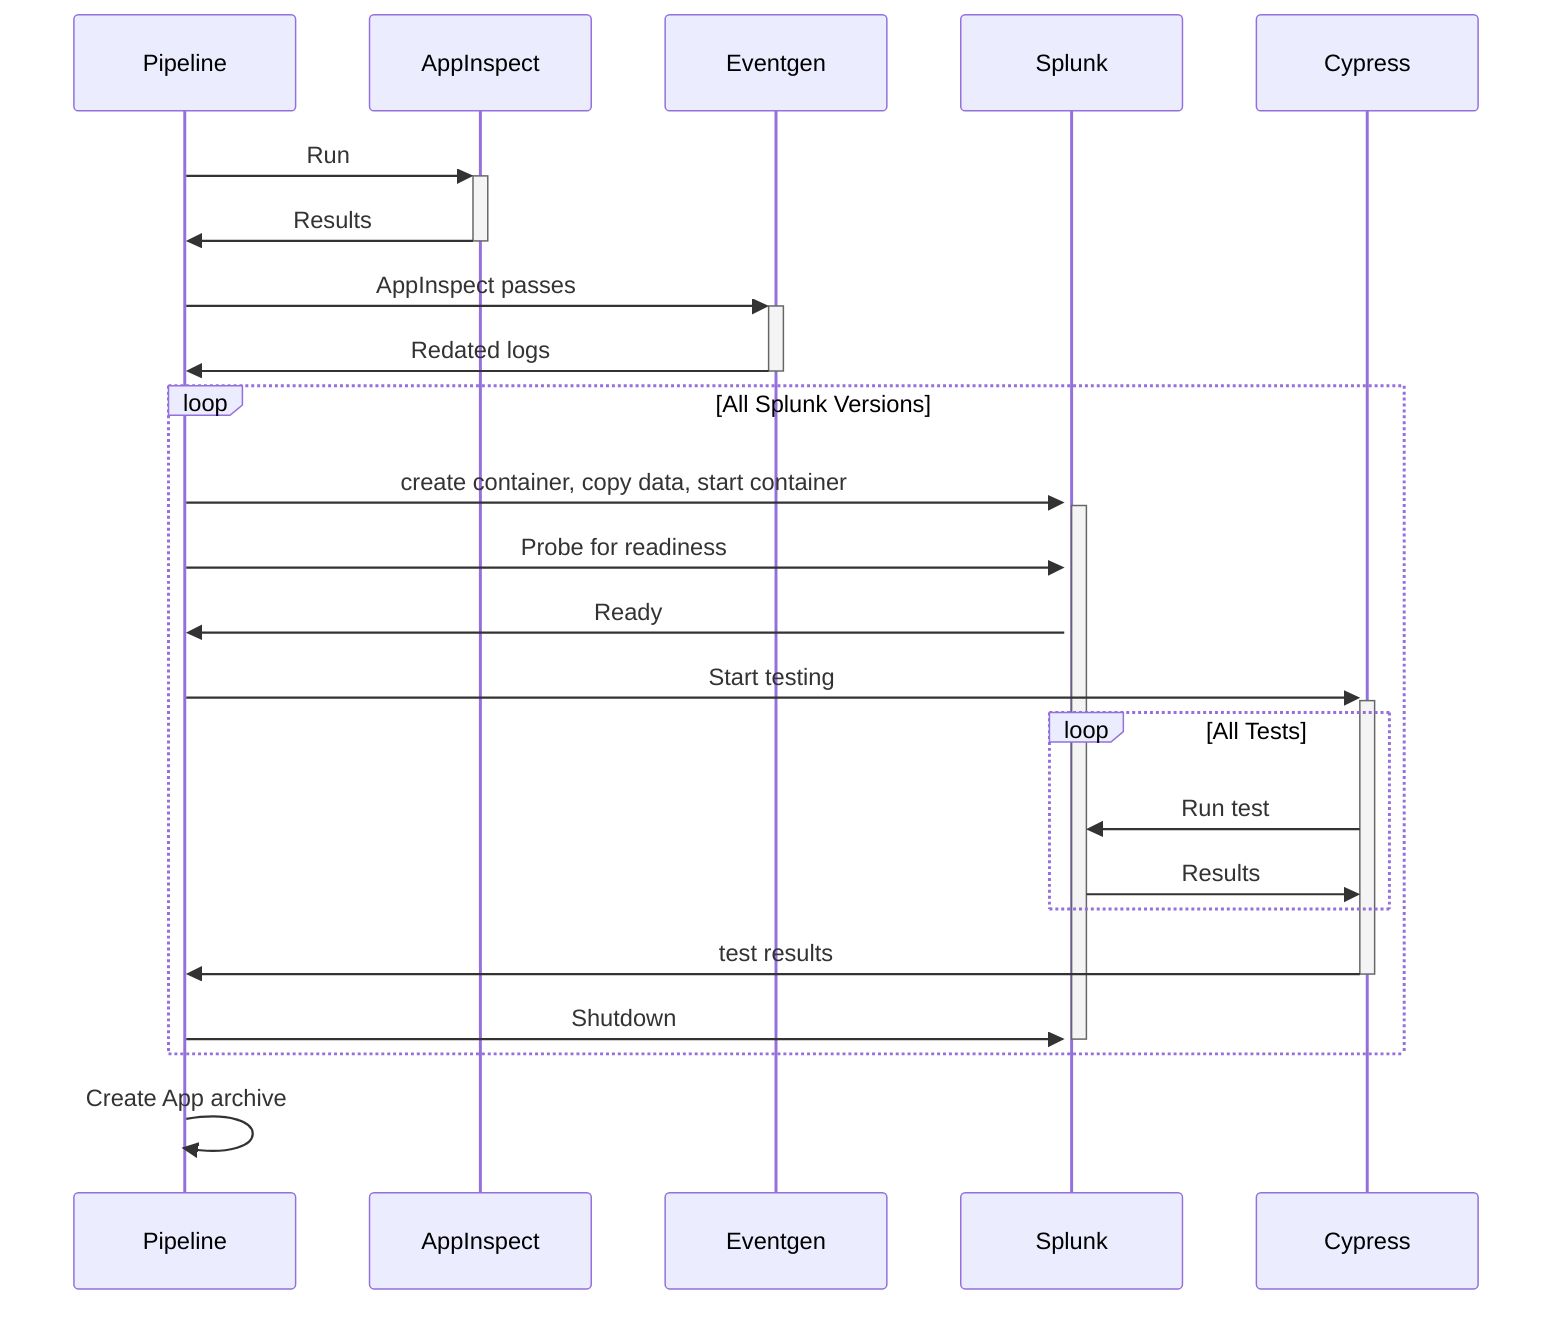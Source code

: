 sequenceDiagram
	participant Pipeline
	participant AppInspect
	participant Eventgen
	participant Splunk
	participant Cypress
	Pipeline->>+AppInspect: Run
	AppInspect->>-Pipeline: Results
	Pipeline->>+Eventgen: AppInspect passes
	Eventgen->>-Pipeline: Redated logs
	Loop All Splunk Versions
		activate Splunk
		Pipeline->>+Splunk: create container, copy data, start container
		Pipeline->>Splunk: Probe for readiness
		Splunk->>Pipeline: Ready
		Pipeline->>+Cypress: Start testing
		Loop All Tests
			Cypress->>Splunk: Run test
			Splunk->>Cypress: Results
		End
		Cypress->>-Pipeline: test results
		Pipeline->>Splunk: Shutdown
		deactivate Splunk
	End
	Pipeline->>+Pipeline: Create App archive